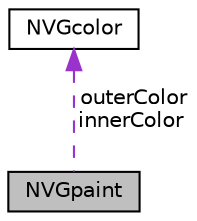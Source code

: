 digraph "NVGpaint"
{
  edge [fontname="Helvetica",fontsize="10",labelfontname="Helvetica",labelfontsize="10"];
  node [fontname="Helvetica",fontsize="10",shape=record];
  Node1 [label="NVGpaint",height=0.2,width=0.4,color="black", fillcolor="grey75", style="filled", fontcolor="black"];
  Node2 -> Node1 [dir="back",color="darkorchid3",fontsize="10",style="dashed",label=" outerColor\ninnerColor" ,fontname="Helvetica"];
  Node2 [label="NVGcolor",height=0.2,width=0.4,color="black", fillcolor="white", style="filled",URL="$struct_n_v_gcolor.html"];
}
